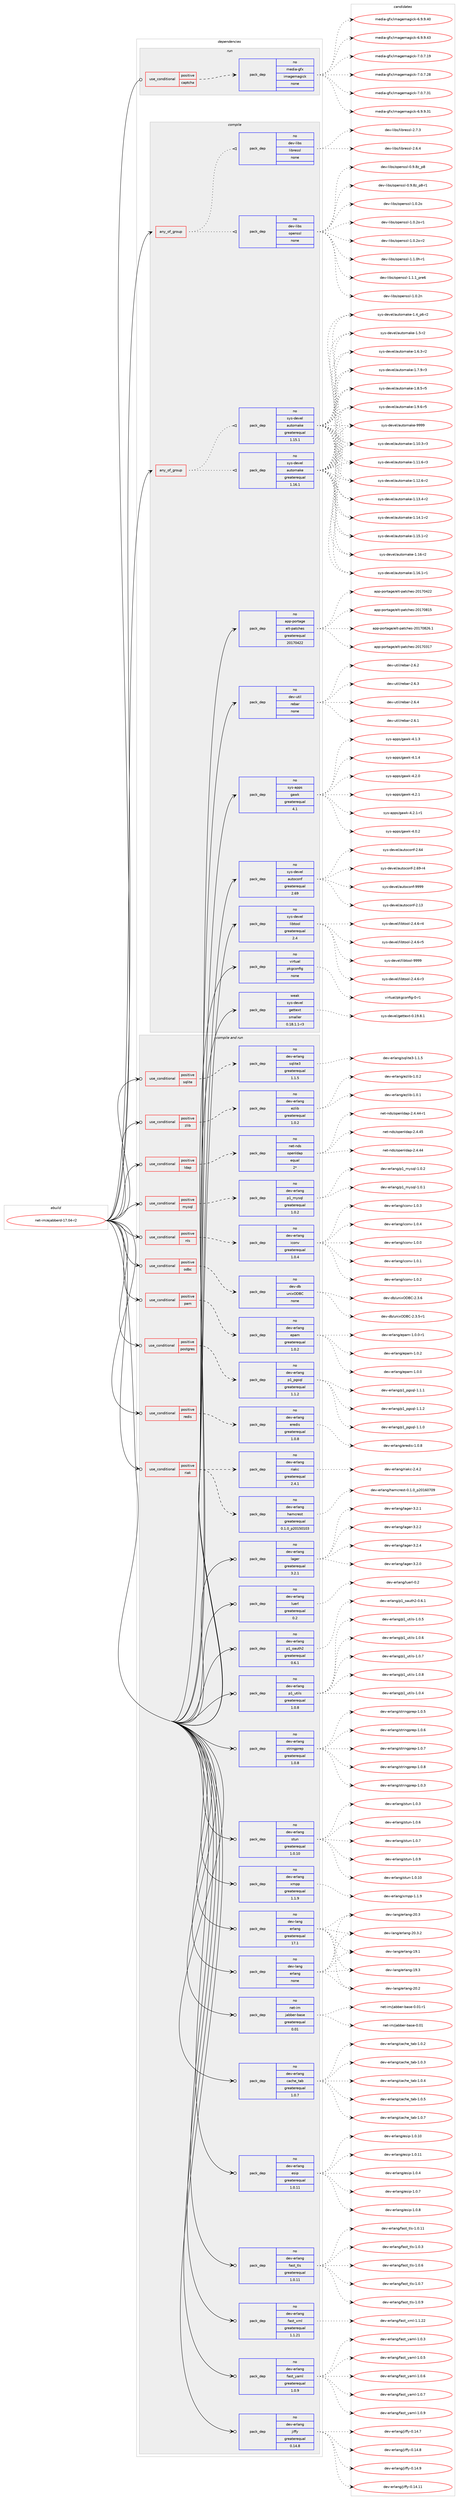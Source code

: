 digraph prolog {

# *************
# Graph options
# *************

newrank=true;
concentrate=true;
compound=true;
graph [rankdir=LR,fontname=Helvetica,fontsize=10,ranksep=1.5];#, ranksep=2.5, nodesep=0.2];
edge  [arrowhead=vee];
node  [fontname=Helvetica,fontsize=10];

# **********
# The ebuild
# **********

subgraph cluster_leftcol {
color=gray;
rank=same;
label=<<i>ebuild</i>>;
id [label="net-im/ejabberd-17.04-r2", color=red, width=4, href="../net-im/ejabberd-17.04-r2.svg"];
}

# ****************
# The dependencies
# ****************

subgraph cluster_midcol {
color=gray;
label=<<i>dependencies</i>>;
subgraph cluster_compile {
fillcolor="#eeeeee";
style=filled;
label=<<i>compile</i>>;
subgraph any6 {
dependency298 [label=<<TABLE BORDER="0" CELLBORDER="1" CELLSPACING="0" CELLPADDING="4"><TR><TD CELLPADDING="10">any_of_group</TD></TR></TABLE>>, shape=none, color=red];subgraph pack198 {
dependency299 [label=<<TABLE BORDER="0" CELLBORDER="1" CELLSPACING="0" CELLPADDING="4" WIDTH="220"><TR><TD ROWSPAN="6" CELLPADDING="30">pack_dep</TD></TR><TR><TD WIDTH="110">no</TD></TR><TR><TD>dev-libs</TD></TR><TR><TD>openssl</TD></TR><TR><TD>none</TD></TR><TR><TD></TD></TR></TABLE>>, shape=none, color=blue];
}
dependency298:e -> dependency299:w [weight=20,style="dotted",arrowhead="oinv"];
subgraph pack199 {
dependency300 [label=<<TABLE BORDER="0" CELLBORDER="1" CELLSPACING="0" CELLPADDING="4" WIDTH="220"><TR><TD ROWSPAN="6" CELLPADDING="30">pack_dep</TD></TR><TR><TD WIDTH="110">no</TD></TR><TR><TD>dev-libs</TD></TR><TR><TD>libressl</TD></TR><TR><TD>none</TD></TR><TR><TD></TD></TR></TABLE>>, shape=none, color=blue];
}
dependency298:e -> dependency300:w [weight=20,style="dotted",arrowhead="oinv"];
}
id:e -> dependency298:w [weight=20,style="solid",arrowhead="vee"];
subgraph any7 {
dependency301 [label=<<TABLE BORDER="0" CELLBORDER="1" CELLSPACING="0" CELLPADDING="4"><TR><TD CELLPADDING="10">any_of_group</TD></TR></TABLE>>, shape=none, color=red];subgraph pack200 {
dependency302 [label=<<TABLE BORDER="0" CELLBORDER="1" CELLSPACING="0" CELLPADDING="4" WIDTH="220"><TR><TD ROWSPAN="6" CELLPADDING="30">pack_dep</TD></TR><TR><TD WIDTH="110">no</TD></TR><TR><TD>sys-devel</TD></TR><TR><TD>automake</TD></TR><TR><TD>greaterequal</TD></TR><TR><TD>1.16.1</TD></TR></TABLE>>, shape=none, color=blue];
}
dependency301:e -> dependency302:w [weight=20,style="dotted",arrowhead="oinv"];
subgraph pack201 {
dependency303 [label=<<TABLE BORDER="0" CELLBORDER="1" CELLSPACING="0" CELLPADDING="4" WIDTH="220"><TR><TD ROWSPAN="6" CELLPADDING="30">pack_dep</TD></TR><TR><TD WIDTH="110">no</TD></TR><TR><TD>sys-devel</TD></TR><TR><TD>automake</TD></TR><TR><TD>greaterequal</TD></TR><TR><TD>1.15.1</TD></TR></TABLE>>, shape=none, color=blue];
}
dependency301:e -> dependency303:w [weight=20,style="dotted",arrowhead="oinv"];
}
id:e -> dependency301:w [weight=20,style="solid",arrowhead="vee"];
subgraph pack202 {
dependency304 [label=<<TABLE BORDER="0" CELLBORDER="1" CELLSPACING="0" CELLPADDING="4" WIDTH="220"><TR><TD ROWSPAN="6" CELLPADDING="30">pack_dep</TD></TR><TR><TD WIDTH="110">no</TD></TR><TR><TD>app-portage</TD></TR><TR><TD>elt-patches</TD></TR><TR><TD>greaterequal</TD></TR><TR><TD>20170422</TD></TR></TABLE>>, shape=none, color=blue];
}
id:e -> dependency304:w [weight=20,style="solid",arrowhead="vee"];
subgraph pack203 {
dependency305 [label=<<TABLE BORDER="0" CELLBORDER="1" CELLSPACING="0" CELLPADDING="4" WIDTH="220"><TR><TD ROWSPAN="6" CELLPADDING="30">pack_dep</TD></TR><TR><TD WIDTH="110">no</TD></TR><TR><TD>dev-util</TD></TR><TR><TD>rebar</TD></TR><TR><TD>none</TD></TR><TR><TD></TD></TR></TABLE>>, shape=none, color=blue];
}
id:e -> dependency305:w [weight=20,style="solid",arrowhead="vee"];
subgraph pack204 {
dependency306 [label=<<TABLE BORDER="0" CELLBORDER="1" CELLSPACING="0" CELLPADDING="4" WIDTH="220"><TR><TD ROWSPAN="6" CELLPADDING="30">pack_dep</TD></TR><TR><TD WIDTH="110">no</TD></TR><TR><TD>sys-apps</TD></TR><TR><TD>gawk</TD></TR><TR><TD>greaterequal</TD></TR><TR><TD>4.1</TD></TR></TABLE>>, shape=none, color=blue];
}
id:e -> dependency306:w [weight=20,style="solid",arrowhead="vee"];
subgraph pack205 {
dependency307 [label=<<TABLE BORDER="0" CELLBORDER="1" CELLSPACING="0" CELLPADDING="4" WIDTH="220"><TR><TD ROWSPAN="6" CELLPADDING="30">pack_dep</TD></TR><TR><TD WIDTH="110">no</TD></TR><TR><TD>sys-devel</TD></TR><TR><TD>autoconf</TD></TR><TR><TD>greaterequal</TD></TR><TR><TD>2.69</TD></TR></TABLE>>, shape=none, color=blue];
}
id:e -> dependency307:w [weight=20,style="solid",arrowhead="vee"];
subgraph pack206 {
dependency308 [label=<<TABLE BORDER="0" CELLBORDER="1" CELLSPACING="0" CELLPADDING="4" WIDTH="220"><TR><TD ROWSPAN="6" CELLPADDING="30">pack_dep</TD></TR><TR><TD WIDTH="110">no</TD></TR><TR><TD>sys-devel</TD></TR><TR><TD>libtool</TD></TR><TR><TD>greaterequal</TD></TR><TR><TD>2.4</TD></TR></TABLE>>, shape=none, color=blue];
}
id:e -> dependency308:w [weight=20,style="solid",arrowhead="vee"];
subgraph pack207 {
dependency309 [label=<<TABLE BORDER="0" CELLBORDER="1" CELLSPACING="0" CELLPADDING="4" WIDTH="220"><TR><TD ROWSPAN="6" CELLPADDING="30">pack_dep</TD></TR><TR><TD WIDTH="110">no</TD></TR><TR><TD>virtual</TD></TR><TR><TD>pkgconfig</TD></TR><TR><TD>none</TD></TR><TR><TD></TD></TR></TABLE>>, shape=none, color=blue];
}
id:e -> dependency309:w [weight=20,style="solid",arrowhead="vee"];
subgraph pack208 {
dependency310 [label=<<TABLE BORDER="0" CELLBORDER="1" CELLSPACING="0" CELLPADDING="4" WIDTH="220"><TR><TD ROWSPAN="6" CELLPADDING="30">pack_dep</TD></TR><TR><TD WIDTH="110">weak</TD></TR><TR><TD>sys-devel</TD></TR><TR><TD>gettext</TD></TR><TR><TD>smaller</TD></TR><TR><TD>0.18.1.1-r3</TD></TR></TABLE>>, shape=none, color=blue];
}
id:e -> dependency310:w [weight=20,style="solid",arrowhead="vee"];
}
subgraph cluster_compileandrun {
fillcolor="#eeeeee";
style=filled;
label=<<i>compile and run</i>>;
subgraph cond96 {
dependency311 [label=<<TABLE BORDER="0" CELLBORDER="1" CELLSPACING="0" CELLPADDING="4"><TR><TD ROWSPAN="3" CELLPADDING="10">use_conditional</TD></TR><TR><TD>positive</TD></TR><TR><TD>ldap</TD></TR></TABLE>>, shape=none, color=red];
subgraph pack209 {
dependency312 [label=<<TABLE BORDER="0" CELLBORDER="1" CELLSPACING="0" CELLPADDING="4" WIDTH="220"><TR><TD ROWSPAN="6" CELLPADDING="30">pack_dep</TD></TR><TR><TD WIDTH="110">no</TD></TR><TR><TD>net-nds</TD></TR><TR><TD>openldap</TD></TR><TR><TD>equal</TD></TR><TR><TD>2*</TD></TR></TABLE>>, shape=none, color=blue];
}
dependency311:e -> dependency312:w [weight=20,style="dashed",arrowhead="vee"];
}
id:e -> dependency311:w [weight=20,style="solid",arrowhead="odotvee"];
subgraph cond97 {
dependency313 [label=<<TABLE BORDER="0" CELLBORDER="1" CELLSPACING="0" CELLPADDING="4"><TR><TD ROWSPAN="3" CELLPADDING="10">use_conditional</TD></TR><TR><TD>positive</TD></TR><TR><TD>mysql</TD></TR></TABLE>>, shape=none, color=red];
subgraph pack210 {
dependency314 [label=<<TABLE BORDER="0" CELLBORDER="1" CELLSPACING="0" CELLPADDING="4" WIDTH="220"><TR><TD ROWSPAN="6" CELLPADDING="30">pack_dep</TD></TR><TR><TD WIDTH="110">no</TD></TR><TR><TD>dev-erlang</TD></TR><TR><TD>p1_mysql</TD></TR><TR><TD>greaterequal</TD></TR><TR><TD>1.0.2</TD></TR></TABLE>>, shape=none, color=blue];
}
dependency313:e -> dependency314:w [weight=20,style="dashed",arrowhead="vee"];
}
id:e -> dependency313:w [weight=20,style="solid",arrowhead="odotvee"];
subgraph cond98 {
dependency315 [label=<<TABLE BORDER="0" CELLBORDER="1" CELLSPACING="0" CELLPADDING="4"><TR><TD ROWSPAN="3" CELLPADDING="10">use_conditional</TD></TR><TR><TD>positive</TD></TR><TR><TD>nls</TD></TR></TABLE>>, shape=none, color=red];
subgraph pack211 {
dependency316 [label=<<TABLE BORDER="0" CELLBORDER="1" CELLSPACING="0" CELLPADDING="4" WIDTH="220"><TR><TD ROWSPAN="6" CELLPADDING="30">pack_dep</TD></TR><TR><TD WIDTH="110">no</TD></TR><TR><TD>dev-erlang</TD></TR><TR><TD>iconv</TD></TR><TR><TD>greaterequal</TD></TR><TR><TD>1.0.4</TD></TR></TABLE>>, shape=none, color=blue];
}
dependency315:e -> dependency316:w [weight=20,style="dashed",arrowhead="vee"];
}
id:e -> dependency315:w [weight=20,style="solid",arrowhead="odotvee"];
subgraph cond99 {
dependency317 [label=<<TABLE BORDER="0" CELLBORDER="1" CELLSPACING="0" CELLPADDING="4"><TR><TD ROWSPAN="3" CELLPADDING="10">use_conditional</TD></TR><TR><TD>positive</TD></TR><TR><TD>odbc</TD></TR></TABLE>>, shape=none, color=red];
subgraph pack212 {
dependency318 [label=<<TABLE BORDER="0" CELLBORDER="1" CELLSPACING="0" CELLPADDING="4" WIDTH="220"><TR><TD ROWSPAN="6" CELLPADDING="30">pack_dep</TD></TR><TR><TD WIDTH="110">no</TD></TR><TR><TD>dev-db</TD></TR><TR><TD>unixODBC</TD></TR><TR><TD>none</TD></TR><TR><TD></TD></TR></TABLE>>, shape=none, color=blue];
}
dependency317:e -> dependency318:w [weight=20,style="dashed",arrowhead="vee"];
}
id:e -> dependency317:w [weight=20,style="solid",arrowhead="odotvee"];
subgraph cond100 {
dependency319 [label=<<TABLE BORDER="0" CELLBORDER="1" CELLSPACING="0" CELLPADDING="4"><TR><TD ROWSPAN="3" CELLPADDING="10">use_conditional</TD></TR><TR><TD>positive</TD></TR><TR><TD>pam</TD></TR></TABLE>>, shape=none, color=red];
subgraph pack213 {
dependency320 [label=<<TABLE BORDER="0" CELLBORDER="1" CELLSPACING="0" CELLPADDING="4" WIDTH="220"><TR><TD ROWSPAN="6" CELLPADDING="30">pack_dep</TD></TR><TR><TD WIDTH="110">no</TD></TR><TR><TD>dev-erlang</TD></TR><TR><TD>epam</TD></TR><TR><TD>greaterequal</TD></TR><TR><TD>1.0.2</TD></TR></TABLE>>, shape=none, color=blue];
}
dependency319:e -> dependency320:w [weight=20,style="dashed",arrowhead="vee"];
}
id:e -> dependency319:w [weight=20,style="solid",arrowhead="odotvee"];
subgraph cond101 {
dependency321 [label=<<TABLE BORDER="0" CELLBORDER="1" CELLSPACING="0" CELLPADDING="4"><TR><TD ROWSPAN="3" CELLPADDING="10">use_conditional</TD></TR><TR><TD>positive</TD></TR><TR><TD>postgres</TD></TR></TABLE>>, shape=none, color=red];
subgraph pack214 {
dependency322 [label=<<TABLE BORDER="0" CELLBORDER="1" CELLSPACING="0" CELLPADDING="4" WIDTH="220"><TR><TD ROWSPAN="6" CELLPADDING="30">pack_dep</TD></TR><TR><TD WIDTH="110">no</TD></TR><TR><TD>dev-erlang</TD></TR><TR><TD>p1_pgsql</TD></TR><TR><TD>greaterequal</TD></TR><TR><TD>1.1.2</TD></TR></TABLE>>, shape=none, color=blue];
}
dependency321:e -> dependency322:w [weight=20,style="dashed",arrowhead="vee"];
}
id:e -> dependency321:w [weight=20,style="solid",arrowhead="odotvee"];
subgraph cond102 {
dependency323 [label=<<TABLE BORDER="0" CELLBORDER="1" CELLSPACING="0" CELLPADDING="4"><TR><TD ROWSPAN="3" CELLPADDING="10">use_conditional</TD></TR><TR><TD>positive</TD></TR><TR><TD>redis</TD></TR></TABLE>>, shape=none, color=red];
subgraph pack215 {
dependency324 [label=<<TABLE BORDER="0" CELLBORDER="1" CELLSPACING="0" CELLPADDING="4" WIDTH="220"><TR><TD ROWSPAN="6" CELLPADDING="30">pack_dep</TD></TR><TR><TD WIDTH="110">no</TD></TR><TR><TD>dev-erlang</TD></TR><TR><TD>eredis</TD></TR><TR><TD>greaterequal</TD></TR><TR><TD>1.0.8</TD></TR></TABLE>>, shape=none, color=blue];
}
dependency323:e -> dependency324:w [weight=20,style="dashed",arrowhead="vee"];
}
id:e -> dependency323:w [weight=20,style="solid",arrowhead="odotvee"];
subgraph cond103 {
dependency325 [label=<<TABLE BORDER="0" CELLBORDER="1" CELLSPACING="0" CELLPADDING="4"><TR><TD ROWSPAN="3" CELLPADDING="10">use_conditional</TD></TR><TR><TD>positive</TD></TR><TR><TD>riak</TD></TR></TABLE>>, shape=none, color=red];
subgraph pack216 {
dependency326 [label=<<TABLE BORDER="0" CELLBORDER="1" CELLSPACING="0" CELLPADDING="4" WIDTH="220"><TR><TD ROWSPAN="6" CELLPADDING="30">pack_dep</TD></TR><TR><TD WIDTH="110">no</TD></TR><TR><TD>dev-erlang</TD></TR><TR><TD>hamcrest</TD></TR><TR><TD>greaterequal</TD></TR><TR><TD>0.1.0_p20150103</TD></TR></TABLE>>, shape=none, color=blue];
}
dependency325:e -> dependency326:w [weight=20,style="dashed",arrowhead="vee"];
subgraph pack217 {
dependency327 [label=<<TABLE BORDER="0" CELLBORDER="1" CELLSPACING="0" CELLPADDING="4" WIDTH="220"><TR><TD ROWSPAN="6" CELLPADDING="30">pack_dep</TD></TR><TR><TD WIDTH="110">no</TD></TR><TR><TD>dev-erlang</TD></TR><TR><TD>riakc</TD></TR><TR><TD>greaterequal</TD></TR><TR><TD>2.4.1</TD></TR></TABLE>>, shape=none, color=blue];
}
dependency325:e -> dependency327:w [weight=20,style="dashed",arrowhead="vee"];
}
id:e -> dependency325:w [weight=20,style="solid",arrowhead="odotvee"];
subgraph cond104 {
dependency328 [label=<<TABLE BORDER="0" CELLBORDER="1" CELLSPACING="0" CELLPADDING="4"><TR><TD ROWSPAN="3" CELLPADDING="10">use_conditional</TD></TR><TR><TD>positive</TD></TR><TR><TD>sqlite</TD></TR></TABLE>>, shape=none, color=red];
subgraph pack218 {
dependency329 [label=<<TABLE BORDER="0" CELLBORDER="1" CELLSPACING="0" CELLPADDING="4" WIDTH="220"><TR><TD ROWSPAN="6" CELLPADDING="30">pack_dep</TD></TR><TR><TD WIDTH="110">no</TD></TR><TR><TD>dev-erlang</TD></TR><TR><TD>sqlite3</TD></TR><TR><TD>greaterequal</TD></TR><TR><TD>1.1.5</TD></TR></TABLE>>, shape=none, color=blue];
}
dependency328:e -> dependency329:w [weight=20,style="dashed",arrowhead="vee"];
}
id:e -> dependency328:w [weight=20,style="solid",arrowhead="odotvee"];
subgraph cond105 {
dependency330 [label=<<TABLE BORDER="0" CELLBORDER="1" CELLSPACING="0" CELLPADDING="4"><TR><TD ROWSPAN="3" CELLPADDING="10">use_conditional</TD></TR><TR><TD>positive</TD></TR><TR><TD>zlib</TD></TR></TABLE>>, shape=none, color=red];
subgraph pack219 {
dependency331 [label=<<TABLE BORDER="0" CELLBORDER="1" CELLSPACING="0" CELLPADDING="4" WIDTH="220"><TR><TD ROWSPAN="6" CELLPADDING="30">pack_dep</TD></TR><TR><TD WIDTH="110">no</TD></TR><TR><TD>dev-erlang</TD></TR><TR><TD>ezlib</TD></TR><TR><TD>greaterequal</TD></TR><TR><TD>1.0.2</TD></TR></TABLE>>, shape=none, color=blue];
}
dependency330:e -> dependency331:w [weight=20,style="dashed",arrowhead="vee"];
}
id:e -> dependency330:w [weight=20,style="solid",arrowhead="odotvee"];
subgraph pack220 {
dependency332 [label=<<TABLE BORDER="0" CELLBORDER="1" CELLSPACING="0" CELLPADDING="4" WIDTH="220"><TR><TD ROWSPAN="6" CELLPADDING="30">pack_dep</TD></TR><TR><TD WIDTH="110">no</TD></TR><TR><TD>dev-erlang</TD></TR><TR><TD>cache_tab</TD></TR><TR><TD>greaterequal</TD></TR><TR><TD>1.0.7</TD></TR></TABLE>>, shape=none, color=blue];
}
id:e -> dependency332:w [weight=20,style="solid",arrowhead="odotvee"];
subgraph pack221 {
dependency333 [label=<<TABLE BORDER="0" CELLBORDER="1" CELLSPACING="0" CELLPADDING="4" WIDTH="220"><TR><TD ROWSPAN="6" CELLPADDING="30">pack_dep</TD></TR><TR><TD WIDTH="110">no</TD></TR><TR><TD>dev-erlang</TD></TR><TR><TD>esip</TD></TR><TR><TD>greaterequal</TD></TR><TR><TD>1.0.11</TD></TR></TABLE>>, shape=none, color=blue];
}
id:e -> dependency333:w [weight=20,style="solid",arrowhead="odotvee"];
subgraph pack222 {
dependency334 [label=<<TABLE BORDER="0" CELLBORDER="1" CELLSPACING="0" CELLPADDING="4" WIDTH="220"><TR><TD ROWSPAN="6" CELLPADDING="30">pack_dep</TD></TR><TR><TD WIDTH="110">no</TD></TR><TR><TD>dev-erlang</TD></TR><TR><TD>fast_tls</TD></TR><TR><TD>greaterequal</TD></TR><TR><TD>1.0.11</TD></TR></TABLE>>, shape=none, color=blue];
}
id:e -> dependency334:w [weight=20,style="solid",arrowhead="odotvee"];
subgraph pack223 {
dependency335 [label=<<TABLE BORDER="0" CELLBORDER="1" CELLSPACING="0" CELLPADDING="4" WIDTH="220"><TR><TD ROWSPAN="6" CELLPADDING="30">pack_dep</TD></TR><TR><TD WIDTH="110">no</TD></TR><TR><TD>dev-erlang</TD></TR><TR><TD>fast_xml</TD></TR><TR><TD>greaterequal</TD></TR><TR><TD>1.1.21</TD></TR></TABLE>>, shape=none, color=blue];
}
id:e -> dependency335:w [weight=20,style="solid",arrowhead="odotvee"];
subgraph pack224 {
dependency336 [label=<<TABLE BORDER="0" CELLBORDER="1" CELLSPACING="0" CELLPADDING="4" WIDTH="220"><TR><TD ROWSPAN="6" CELLPADDING="30">pack_dep</TD></TR><TR><TD WIDTH="110">no</TD></TR><TR><TD>dev-erlang</TD></TR><TR><TD>fast_yaml</TD></TR><TR><TD>greaterequal</TD></TR><TR><TD>1.0.9</TD></TR></TABLE>>, shape=none, color=blue];
}
id:e -> dependency336:w [weight=20,style="solid",arrowhead="odotvee"];
subgraph pack225 {
dependency337 [label=<<TABLE BORDER="0" CELLBORDER="1" CELLSPACING="0" CELLPADDING="4" WIDTH="220"><TR><TD ROWSPAN="6" CELLPADDING="30">pack_dep</TD></TR><TR><TD WIDTH="110">no</TD></TR><TR><TD>dev-erlang</TD></TR><TR><TD>jiffy</TD></TR><TR><TD>greaterequal</TD></TR><TR><TD>0.14.8</TD></TR></TABLE>>, shape=none, color=blue];
}
id:e -> dependency337:w [weight=20,style="solid",arrowhead="odotvee"];
subgraph pack226 {
dependency338 [label=<<TABLE BORDER="0" CELLBORDER="1" CELLSPACING="0" CELLPADDING="4" WIDTH="220"><TR><TD ROWSPAN="6" CELLPADDING="30">pack_dep</TD></TR><TR><TD WIDTH="110">no</TD></TR><TR><TD>dev-erlang</TD></TR><TR><TD>lager</TD></TR><TR><TD>greaterequal</TD></TR><TR><TD>3.2.1</TD></TR></TABLE>>, shape=none, color=blue];
}
id:e -> dependency338:w [weight=20,style="solid",arrowhead="odotvee"];
subgraph pack227 {
dependency339 [label=<<TABLE BORDER="0" CELLBORDER="1" CELLSPACING="0" CELLPADDING="4" WIDTH="220"><TR><TD ROWSPAN="6" CELLPADDING="30">pack_dep</TD></TR><TR><TD WIDTH="110">no</TD></TR><TR><TD>dev-erlang</TD></TR><TR><TD>luerl</TD></TR><TR><TD>greaterequal</TD></TR><TR><TD>0.2</TD></TR></TABLE>>, shape=none, color=blue];
}
id:e -> dependency339:w [weight=20,style="solid",arrowhead="odotvee"];
subgraph pack228 {
dependency340 [label=<<TABLE BORDER="0" CELLBORDER="1" CELLSPACING="0" CELLPADDING="4" WIDTH="220"><TR><TD ROWSPAN="6" CELLPADDING="30">pack_dep</TD></TR><TR><TD WIDTH="110">no</TD></TR><TR><TD>dev-erlang</TD></TR><TR><TD>p1_oauth2</TD></TR><TR><TD>greaterequal</TD></TR><TR><TD>0.6.1</TD></TR></TABLE>>, shape=none, color=blue];
}
id:e -> dependency340:w [weight=20,style="solid",arrowhead="odotvee"];
subgraph pack229 {
dependency341 [label=<<TABLE BORDER="0" CELLBORDER="1" CELLSPACING="0" CELLPADDING="4" WIDTH="220"><TR><TD ROWSPAN="6" CELLPADDING="30">pack_dep</TD></TR><TR><TD WIDTH="110">no</TD></TR><TR><TD>dev-erlang</TD></TR><TR><TD>p1_utils</TD></TR><TR><TD>greaterequal</TD></TR><TR><TD>1.0.8</TD></TR></TABLE>>, shape=none, color=blue];
}
id:e -> dependency341:w [weight=20,style="solid",arrowhead="odotvee"];
subgraph pack230 {
dependency342 [label=<<TABLE BORDER="0" CELLBORDER="1" CELLSPACING="0" CELLPADDING="4" WIDTH="220"><TR><TD ROWSPAN="6" CELLPADDING="30">pack_dep</TD></TR><TR><TD WIDTH="110">no</TD></TR><TR><TD>dev-erlang</TD></TR><TR><TD>stringprep</TD></TR><TR><TD>greaterequal</TD></TR><TR><TD>1.0.8</TD></TR></TABLE>>, shape=none, color=blue];
}
id:e -> dependency342:w [weight=20,style="solid",arrowhead="odotvee"];
subgraph pack231 {
dependency343 [label=<<TABLE BORDER="0" CELLBORDER="1" CELLSPACING="0" CELLPADDING="4" WIDTH="220"><TR><TD ROWSPAN="6" CELLPADDING="30">pack_dep</TD></TR><TR><TD WIDTH="110">no</TD></TR><TR><TD>dev-erlang</TD></TR><TR><TD>stun</TD></TR><TR><TD>greaterequal</TD></TR><TR><TD>1.0.10</TD></TR></TABLE>>, shape=none, color=blue];
}
id:e -> dependency343:w [weight=20,style="solid",arrowhead="odotvee"];
subgraph pack232 {
dependency344 [label=<<TABLE BORDER="0" CELLBORDER="1" CELLSPACING="0" CELLPADDING="4" WIDTH="220"><TR><TD ROWSPAN="6" CELLPADDING="30">pack_dep</TD></TR><TR><TD WIDTH="110">no</TD></TR><TR><TD>dev-erlang</TD></TR><TR><TD>xmpp</TD></TR><TR><TD>greaterequal</TD></TR><TR><TD>1.1.9</TD></TR></TABLE>>, shape=none, color=blue];
}
id:e -> dependency344:w [weight=20,style="solid",arrowhead="odotvee"];
subgraph pack233 {
dependency345 [label=<<TABLE BORDER="0" CELLBORDER="1" CELLSPACING="0" CELLPADDING="4" WIDTH="220"><TR><TD ROWSPAN="6" CELLPADDING="30">pack_dep</TD></TR><TR><TD WIDTH="110">no</TD></TR><TR><TD>dev-lang</TD></TR><TR><TD>erlang</TD></TR><TR><TD>greaterequal</TD></TR><TR><TD>17.1</TD></TR></TABLE>>, shape=none, color=blue];
}
id:e -> dependency345:w [weight=20,style="solid",arrowhead="odotvee"];
subgraph pack234 {
dependency346 [label=<<TABLE BORDER="0" CELLBORDER="1" CELLSPACING="0" CELLPADDING="4" WIDTH="220"><TR><TD ROWSPAN="6" CELLPADDING="30">pack_dep</TD></TR><TR><TD WIDTH="110">no</TD></TR><TR><TD>dev-lang</TD></TR><TR><TD>erlang</TD></TR><TR><TD>none</TD></TR><TR><TD></TD></TR></TABLE>>, shape=none, color=blue];
}
id:e -> dependency346:w [weight=20,style="solid",arrowhead="odotvee"];
subgraph pack235 {
dependency347 [label=<<TABLE BORDER="0" CELLBORDER="1" CELLSPACING="0" CELLPADDING="4" WIDTH="220"><TR><TD ROWSPAN="6" CELLPADDING="30">pack_dep</TD></TR><TR><TD WIDTH="110">no</TD></TR><TR><TD>net-im</TD></TR><TR><TD>jabber-base</TD></TR><TR><TD>greaterequal</TD></TR><TR><TD>0.01</TD></TR></TABLE>>, shape=none, color=blue];
}
id:e -> dependency347:w [weight=20,style="solid",arrowhead="odotvee"];
}
subgraph cluster_run {
fillcolor="#eeeeee";
style=filled;
label=<<i>run</i>>;
subgraph cond106 {
dependency348 [label=<<TABLE BORDER="0" CELLBORDER="1" CELLSPACING="0" CELLPADDING="4"><TR><TD ROWSPAN="3" CELLPADDING="10">use_conditional</TD></TR><TR><TD>positive</TD></TR><TR><TD>captcha</TD></TR></TABLE>>, shape=none, color=red];
subgraph pack236 {
dependency349 [label=<<TABLE BORDER="0" CELLBORDER="1" CELLSPACING="0" CELLPADDING="4" WIDTH="220"><TR><TD ROWSPAN="6" CELLPADDING="30">pack_dep</TD></TR><TR><TD WIDTH="110">no</TD></TR><TR><TD>media-gfx</TD></TR><TR><TD>imagemagick</TD></TR><TR><TD>none</TD></TR><TR><TD></TD></TR></TABLE>>, shape=none, color=blue];
}
dependency348:e -> dependency349:w [weight=20,style="dashed",arrowhead="vee"];
}
id:e -> dependency348:w [weight=20,style="solid",arrowhead="odot"];
}
}

# **************
# The candidates
# **************

subgraph cluster_choices {
rank=same;
color=gray;
label=<<i>candidates</i>>;

subgraph choice198 {
color=black;
nodesep=1;
choice100101118451081059811547111112101110115115108454946484650110 [label="dev-libs/openssl-1.0.2n", color=red, width=4,href="../dev-libs/openssl-1.0.2n.svg"];
choice1001011184510810598115471111121011101151151084548465746561229511256 [label="dev-libs/openssl-0.9.8z_p8", color=red, width=4,href="../dev-libs/openssl-0.9.8z_p8.svg"];
choice10010111845108105981154711111210111011511510845484657465612295112564511449 [label="dev-libs/openssl-0.9.8z_p8-r1", color=red, width=4,href="../dev-libs/openssl-0.9.8z_p8-r1.svg"];
choice100101118451081059811547111112101110115115108454946484650111 [label="dev-libs/openssl-1.0.2o", color=red, width=4,href="../dev-libs/openssl-1.0.2o.svg"];
choice1001011184510810598115471111121011101151151084549464846501114511449 [label="dev-libs/openssl-1.0.2o-r1", color=red, width=4,href="../dev-libs/openssl-1.0.2o-r1.svg"];
choice1001011184510810598115471111121011101151151084549464846501114511450 [label="dev-libs/openssl-1.0.2o-r2", color=red, width=4,href="../dev-libs/openssl-1.0.2o-r2.svg"];
choice1001011184510810598115471111121011101151151084549464946481044511449 [label="dev-libs/openssl-1.1.0h-r1", color=red, width=4,href="../dev-libs/openssl-1.1.0h-r1.svg"];
choice1001011184510810598115471111121011101151151084549464946499511211410154 [label="dev-libs/openssl-1.1.1_pre6", color=red, width=4,href="../dev-libs/openssl-1.1.1_pre6.svg"];
dependency299:e -> choice100101118451081059811547111112101110115115108454946484650110:w [style=dotted,weight="100"];
dependency299:e -> choice1001011184510810598115471111121011101151151084548465746561229511256:w [style=dotted,weight="100"];
dependency299:e -> choice10010111845108105981154711111210111011511510845484657465612295112564511449:w [style=dotted,weight="100"];
dependency299:e -> choice100101118451081059811547111112101110115115108454946484650111:w [style=dotted,weight="100"];
dependency299:e -> choice1001011184510810598115471111121011101151151084549464846501114511449:w [style=dotted,weight="100"];
dependency299:e -> choice1001011184510810598115471111121011101151151084549464846501114511450:w [style=dotted,weight="100"];
dependency299:e -> choice1001011184510810598115471111121011101151151084549464946481044511449:w [style=dotted,weight="100"];
dependency299:e -> choice1001011184510810598115471111121011101151151084549464946499511211410154:w [style=dotted,weight="100"];
}
subgraph choice199 {
color=black;
nodesep=1;
choice10010111845108105981154710810598114101115115108455046544652 [label="dev-libs/libressl-2.6.4", color=red, width=4,href="../dev-libs/libressl-2.6.4.svg"];
choice10010111845108105981154710810598114101115115108455046554651 [label="dev-libs/libressl-2.7.3", color=red, width=4,href="../dev-libs/libressl-2.7.3.svg"];
dependency300:e -> choice10010111845108105981154710810598114101115115108455046544652:w [style=dotted,weight="100"];
dependency300:e -> choice10010111845108105981154710810598114101115115108455046554651:w [style=dotted,weight="100"];
}
subgraph choice200 {
color=black;
nodesep=1;
choice11512111545100101118101108479711711611110997107101454946494846514511451 [label="sys-devel/automake-1.10.3-r3", color=red, width=4,href="../sys-devel/automake-1.10.3-r3.svg"];
choice11512111545100101118101108479711711611110997107101454946494946544511451 [label="sys-devel/automake-1.11.6-r3", color=red, width=4,href="../sys-devel/automake-1.11.6-r3.svg"];
choice11512111545100101118101108479711711611110997107101454946495046544511450 [label="sys-devel/automake-1.12.6-r2", color=red, width=4,href="../sys-devel/automake-1.12.6-r2.svg"];
choice11512111545100101118101108479711711611110997107101454946495146524511450 [label="sys-devel/automake-1.13.4-r2", color=red, width=4,href="../sys-devel/automake-1.13.4-r2.svg"];
choice11512111545100101118101108479711711611110997107101454946495246494511450 [label="sys-devel/automake-1.14.1-r2", color=red, width=4,href="../sys-devel/automake-1.14.1-r2.svg"];
choice11512111545100101118101108479711711611110997107101454946495346494511450 [label="sys-devel/automake-1.15.1-r2", color=red, width=4,href="../sys-devel/automake-1.15.1-r2.svg"];
choice1151211154510010111810110847971171161111099710710145494649544511450 [label="sys-devel/automake-1.16-r2", color=red, width=4,href="../sys-devel/automake-1.16-r2.svg"];
choice11512111545100101118101108479711711611110997107101454946495446494511449 [label="sys-devel/automake-1.16.1-r1", color=red, width=4,href="../sys-devel/automake-1.16.1-r1.svg"];
choice115121115451001011181011084797117116111109971071014549465295112544511450 [label="sys-devel/automake-1.4_p6-r2", color=red, width=4,href="../sys-devel/automake-1.4_p6-r2.svg"];
choice11512111545100101118101108479711711611110997107101454946534511450 [label="sys-devel/automake-1.5-r2", color=red, width=4,href="../sys-devel/automake-1.5-r2.svg"];
choice115121115451001011181011084797117116111109971071014549465446514511450 [label="sys-devel/automake-1.6.3-r2", color=red, width=4,href="../sys-devel/automake-1.6.3-r2.svg"];
choice115121115451001011181011084797117116111109971071014549465546574511451 [label="sys-devel/automake-1.7.9-r3", color=red, width=4,href="../sys-devel/automake-1.7.9-r3.svg"];
choice115121115451001011181011084797117116111109971071014549465646534511453 [label="sys-devel/automake-1.8.5-r5", color=red, width=4,href="../sys-devel/automake-1.8.5-r5.svg"];
choice115121115451001011181011084797117116111109971071014549465746544511453 [label="sys-devel/automake-1.9.6-r5", color=red, width=4,href="../sys-devel/automake-1.9.6-r5.svg"];
choice115121115451001011181011084797117116111109971071014557575757 [label="sys-devel/automake-9999", color=red, width=4,href="../sys-devel/automake-9999.svg"];
dependency302:e -> choice11512111545100101118101108479711711611110997107101454946494846514511451:w [style=dotted,weight="100"];
dependency302:e -> choice11512111545100101118101108479711711611110997107101454946494946544511451:w [style=dotted,weight="100"];
dependency302:e -> choice11512111545100101118101108479711711611110997107101454946495046544511450:w [style=dotted,weight="100"];
dependency302:e -> choice11512111545100101118101108479711711611110997107101454946495146524511450:w [style=dotted,weight="100"];
dependency302:e -> choice11512111545100101118101108479711711611110997107101454946495246494511450:w [style=dotted,weight="100"];
dependency302:e -> choice11512111545100101118101108479711711611110997107101454946495346494511450:w [style=dotted,weight="100"];
dependency302:e -> choice1151211154510010111810110847971171161111099710710145494649544511450:w [style=dotted,weight="100"];
dependency302:e -> choice11512111545100101118101108479711711611110997107101454946495446494511449:w [style=dotted,weight="100"];
dependency302:e -> choice115121115451001011181011084797117116111109971071014549465295112544511450:w [style=dotted,weight="100"];
dependency302:e -> choice11512111545100101118101108479711711611110997107101454946534511450:w [style=dotted,weight="100"];
dependency302:e -> choice115121115451001011181011084797117116111109971071014549465446514511450:w [style=dotted,weight="100"];
dependency302:e -> choice115121115451001011181011084797117116111109971071014549465546574511451:w [style=dotted,weight="100"];
dependency302:e -> choice115121115451001011181011084797117116111109971071014549465646534511453:w [style=dotted,weight="100"];
dependency302:e -> choice115121115451001011181011084797117116111109971071014549465746544511453:w [style=dotted,weight="100"];
dependency302:e -> choice115121115451001011181011084797117116111109971071014557575757:w [style=dotted,weight="100"];
}
subgraph choice201 {
color=black;
nodesep=1;
choice11512111545100101118101108479711711611110997107101454946494846514511451 [label="sys-devel/automake-1.10.3-r3", color=red, width=4,href="../sys-devel/automake-1.10.3-r3.svg"];
choice11512111545100101118101108479711711611110997107101454946494946544511451 [label="sys-devel/automake-1.11.6-r3", color=red, width=4,href="../sys-devel/automake-1.11.6-r3.svg"];
choice11512111545100101118101108479711711611110997107101454946495046544511450 [label="sys-devel/automake-1.12.6-r2", color=red, width=4,href="../sys-devel/automake-1.12.6-r2.svg"];
choice11512111545100101118101108479711711611110997107101454946495146524511450 [label="sys-devel/automake-1.13.4-r2", color=red, width=4,href="../sys-devel/automake-1.13.4-r2.svg"];
choice11512111545100101118101108479711711611110997107101454946495246494511450 [label="sys-devel/automake-1.14.1-r2", color=red, width=4,href="../sys-devel/automake-1.14.1-r2.svg"];
choice11512111545100101118101108479711711611110997107101454946495346494511450 [label="sys-devel/automake-1.15.1-r2", color=red, width=4,href="../sys-devel/automake-1.15.1-r2.svg"];
choice1151211154510010111810110847971171161111099710710145494649544511450 [label="sys-devel/automake-1.16-r2", color=red, width=4,href="../sys-devel/automake-1.16-r2.svg"];
choice11512111545100101118101108479711711611110997107101454946495446494511449 [label="sys-devel/automake-1.16.1-r1", color=red, width=4,href="../sys-devel/automake-1.16.1-r1.svg"];
choice115121115451001011181011084797117116111109971071014549465295112544511450 [label="sys-devel/automake-1.4_p6-r2", color=red, width=4,href="../sys-devel/automake-1.4_p6-r2.svg"];
choice11512111545100101118101108479711711611110997107101454946534511450 [label="sys-devel/automake-1.5-r2", color=red, width=4,href="../sys-devel/automake-1.5-r2.svg"];
choice115121115451001011181011084797117116111109971071014549465446514511450 [label="sys-devel/automake-1.6.3-r2", color=red, width=4,href="../sys-devel/automake-1.6.3-r2.svg"];
choice115121115451001011181011084797117116111109971071014549465546574511451 [label="sys-devel/automake-1.7.9-r3", color=red, width=4,href="../sys-devel/automake-1.7.9-r3.svg"];
choice115121115451001011181011084797117116111109971071014549465646534511453 [label="sys-devel/automake-1.8.5-r5", color=red, width=4,href="../sys-devel/automake-1.8.5-r5.svg"];
choice115121115451001011181011084797117116111109971071014549465746544511453 [label="sys-devel/automake-1.9.6-r5", color=red, width=4,href="../sys-devel/automake-1.9.6-r5.svg"];
choice115121115451001011181011084797117116111109971071014557575757 [label="sys-devel/automake-9999", color=red, width=4,href="../sys-devel/automake-9999.svg"];
dependency303:e -> choice11512111545100101118101108479711711611110997107101454946494846514511451:w [style=dotted,weight="100"];
dependency303:e -> choice11512111545100101118101108479711711611110997107101454946494946544511451:w [style=dotted,weight="100"];
dependency303:e -> choice11512111545100101118101108479711711611110997107101454946495046544511450:w [style=dotted,weight="100"];
dependency303:e -> choice11512111545100101118101108479711711611110997107101454946495146524511450:w [style=dotted,weight="100"];
dependency303:e -> choice11512111545100101118101108479711711611110997107101454946495246494511450:w [style=dotted,weight="100"];
dependency303:e -> choice11512111545100101118101108479711711611110997107101454946495346494511450:w [style=dotted,weight="100"];
dependency303:e -> choice1151211154510010111810110847971171161111099710710145494649544511450:w [style=dotted,weight="100"];
dependency303:e -> choice11512111545100101118101108479711711611110997107101454946495446494511449:w [style=dotted,weight="100"];
dependency303:e -> choice115121115451001011181011084797117116111109971071014549465295112544511450:w [style=dotted,weight="100"];
dependency303:e -> choice11512111545100101118101108479711711611110997107101454946534511450:w [style=dotted,weight="100"];
dependency303:e -> choice115121115451001011181011084797117116111109971071014549465446514511450:w [style=dotted,weight="100"];
dependency303:e -> choice115121115451001011181011084797117116111109971071014549465546574511451:w [style=dotted,weight="100"];
dependency303:e -> choice115121115451001011181011084797117116111109971071014549465646534511453:w [style=dotted,weight="100"];
dependency303:e -> choice115121115451001011181011084797117116111109971071014549465746544511453:w [style=dotted,weight="100"];
dependency303:e -> choice115121115451001011181011084797117116111109971071014557575757:w [style=dotted,weight="100"];
}
subgraph choice202 {
color=black;
nodesep=1;
choice97112112451121111141169710310147101108116451129711699104101115455048495548514955 [label="app-portage/elt-patches-20170317", color=red, width=4,href="../app-portage/elt-patches-20170317.svg"];
choice97112112451121111141169710310147101108116451129711699104101115455048495548525050 [label="app-portage/elt-patches-20170422", color=red, width=4,href="../app-portage/elt-patches-20170422.svg"];
choice97112112451121111141169710310147101108116451129711699104101115455048495548564953 [label="app-portage/elt-patches-20170815", color=red, width=4,href="../app-portage/elt-patches-20170815.svg"];
choice971121124511211111411697103101471011081164511297116991041011154550484955485650544649 [label="app-portage/elt-patches-20170826.1", color=red, width=4,href="../app-portage/elt-patches-20170826.1.svg"];
dependency304:e -> choice97112112451121111141169710310147101108116451129711699104101115455048495548514955:w [style=dotted,weight="100"];
dependency304:e -> choice97112112451121111141169710310147101108116451129711699104101115455048495548525050:w [style=dotted,weight="100"];
dependency304:e -> choice97112112451121111141169710310147101108116451129711699104101115455048495548564953:w [style=dotted,weight="100"];
dependency304:e -> choice971121124511211111411697103101471011081164511297116991041011154550484955485650544649:w [style=dotted,weight="100"];
}
subgraph choice203 {
color=black;
nodesep=1;
choice10010111845117116105108471141019897114455046544649 [label="dev-util/rebar-2.6.1", color=red, width=4,href="../dev-util/rebar-2.6.1.svg"];
choice10010111845117116105108471141019897114455046544650 [label="dev-util/rebar-2.6.2", color=red, width=4,href="../dev-util/rebar-2.6.2.svg"];
choice10010111845117116105108471141019897114455046544651 [label="dev-util/rebar-2.6.3", color=red, width=4,href="../dev-util/rebar-2.6.3.svg"];
choice10010111845117116105108471141019897114455046544652 [label="dev-util/rebar-2.6.4", color=red, width=4,href="../dev-util/rebar-2.6.4.svg"];
dependency305:e -> choice10010111845117116105108471141019897114455046544649:w [style=dotted,weight="100"];
dependency305:e -> choice10010111845117116105108471141019897114455046544650:w [style=dotted,weight="100"];
dependency305:e -> choice10010111845117116105108471141019897114455046544651:w [style=dotted,weight="100"];
dependency305:e -> choice10010111845117116105108471141019897114455046544652:w [style=dotted,weight="100"];
}
subgraph choice204 {
color=black;
nodesep=1;
choice11512111545971121121154710397119107455246484650 [label="sys-apps/gawk-4.0.2", color=red, width=4,href="../sys-apps/gawk-4.0.2.svg"];
choice11512111545971121121154710397119107455246494651 [label="sys-apps/gawk-4.1.3", color=red, width=4,href="../sys-apps/gawk-4.1.3.svg"];
choice11512111545971121121154710397119107455246494652 [label="sys-apps/gawk-4.1.4", color=red, width=4,href="../sys-apps/gawk-4.1.4.svg"];
choice11512111545971121121154710397119107455246504648 [label="sys-apps/gawk-4.2.0", color=red, width=4,href="../sys-apps/gawk-4.2.0.svg"];
choice11512111545971121121154710397119107455246504649 [label="sys-apps/gawk-4.2.1", color=red, width=4,href="../sys-apps/gawk-4.2.1.svg"];
choice115121115459711211211547103971191074552465046494511449 [label="sys-apps/gawk-4.2.1-r1", color=red, width=4,href="../sys-apps/gawk-4.2.1-r1.svg"];
dependency306:e -> choice11512111545971121121154710397119107455246484650:w [style=dotted,weight="100"];
dependency306:e -> choice11512111545971121121154710397119107455246494651:w [style=dotted,weight="100"];
dependency306:e -> choice11512111545971121121154710397119107455246494652:w [style=dotted,weight="100"];
dependency306:e -> choice11512111545971121121154710397119107455246504648:w [style=dotted,weight="100"];
dependency306:e -> choice11512111545971121121154710397119107455246504649:w [style=dotted,weight="100"];
dependency306:e -> choice115121115459711211211547103971191074552465046494511449:w [style=dotted,weight="100"];
}
subgraph choice205 {
color=black;
nodesep=1;
choice115121115451001011181011084797117116111991111101024550464951 [label="sys-devel/autoconf-2.13", color=red, width=4,href="../sys-devel/autoconf-2.13.svg"];
choice115121115451001011181011084797117116111991111101024550465452 [label="sys-devel/autoconf-2.64", color=red, width=4,href="../sys-devel/autoconf-2.64.svg"];
choice1151211154510010111810110847971171161119911111010245504654574511452 [label="sys-devel/autoconf-2.69-r4", color=red, width=4,href="../sys-devel/autoconf-2.69-r4.svg"];
choice115121115451001011181011084797117116111991111101024557575757 [label="sys-devel/autoconf-9999", color=red, width=4,href="../sys-devel/autoconf-9999.svg"];
dependency307:e -> choice115121115451001011181011084797117116111991111101024550464951:w [style=dotted,weight="100"];
dependency307:e -> choice115121115451001011181011084797117116111991111101024550465452:w [style=dotted,weight="100"];
dependency307:e -> choice1151211154510010111810110847971171161119911111010245504654574511452:w [style=dotted,weight="100"];
dependency307:e -> choice115121115451001011181011084797117116111991111101024557575757:w [style=dotted,weight="100"];
}
subgraph choice206 {
color=black;
nodesep=1;
choice1151211154510010111810110847108105981161111111084550465246544511451 [label="sys-devel/libtool-2.4.6-r3", color=red, width=4,href="../sys-devel/libtool-2.4.6-r3.svg"];
choice1151211154510010111810110847108105981161111111084550465246544511452 [label="sys-devel/libtool-2.4.6-r4", color=red, width=4,href="../sys-devel/libtool-2.4.6-r4.svg"];
choice1151211154510010111810110847108105981161111111084550465246544511453 [label="sys-devel/libtool-2.4.6-r5", color=red, width=4,href="../sys-devel/libtool-2.4.6-r5.svg"];
choice1151211154510010111810110847108105981161111111084557575757 [label="sys-devel/libtool-9999", color=red, width=4,href="../sys-devel/libtool-9999.svg"];
dependency308:e -> choice1151211154510010111810110847108105981161111111084550465246544511451:w [style=dotted,weight="100"];
dependency308:e -> choice1151211154510010111810110847108105981161111111084550465246544511452:w [style=dotted,weight="100"];
dependency308:e -> choice1151211154510010111810110847108105981161111111084550465246544511453:w [style=dotted,weight="100"];
dependency308:e -> choice1151211154510010111810110847108105981161111111084557575757:w [style=dotted,weight="100"];
}
subgraph choice207 {
color=black;
nodesep=1;
choice11810511411611797108471121071039911111010210510345484511449 [label="virtual/pkgconfig-0-r1", color=red, width=4,href="../virtual/pkgconfig-0-r1.svg"];
dependency309:e -> choice11810511411611797108471121071039911111010210510345484511449:w [style=dotted,weight="100"];
}
subgraph choice208 {
color=black;
nodesep=1;
choice1151211154510010111810110847103101116116101120116454846495746564649 [label="sys-devel/gettext-0.19.8.1", color=red, width=4,href="../sys-devel/gettext-0.19.8.1.svg"];
dependency310:e -> choice1151211154510010111810110847103101116116101120116454846495746564649:w [style=dotted,weight="100"];
}
subgraph choice209 {
color=black;
nodesep=1;
choice11010111645110100115471111121011101081009711245504652465252 [label="net-nds/openldap-2.4.44", color=red, width=4,href="../net-nds/openldap-2.4.44.svg"];
choice110101116451101001154711111210111010810097112455046524652524511449 [label="net-nds/openldap-2.4.44-r1", color=red, width=4,href="../net-nds/openldap-2.4.44-r1.svg"];
choice11010111645110100115471111121011101081009711245504652465253 [label="net-nds/openldap-2.4.45", color=red, width=4,href="../net-nds/openldap-2.4.45.svg"];
dependency312:e -> choice11010111645110100115471111121011101081009711245504652465252:w [style=dotted,weight="100"];
dependency312:e -> choice110101116451101001154711111210111010810097112455046524652524511449:w [style=dotted,weight="100"];
dependency312:e -> choice11010111645110100115471111121011101081009711245504652465253:w [style=dotted,weight="100"];
}
subgraph choice210 {
color=black;
nodesep=1;
choice1001011184510111410897110103471124995109121115113108454946484649 [label="dev-erlang/p1_mysql-1.0.1", color=red, width=4,href="../dev-erlang/p1_mysql-1.0.1.svg"];
choice1001011184510111410897110103471124995109121115113108454946484650 [label="dev-erlang/p1_mysql-1.0.2", color=red, width=4,href="../dev-erlang/p1_mysql-1.0.2.svg"];
dependency314:e -> choice1001011184510111410897110103471124995109121115113108454946484649:w [style=dotted,weight="100"];
dependency314:e -> choice1001011184510111410897110103471124995109121115113108454946484650:w [style=dotted,weight="100"];
}
subgraph choice211 {
color=black;
nodesep=1;
choice10010111845101114108971101034710599111110118454946484648 [label="dev-erlang/iconv-1.0.0", color=red, width=4,href="../dev-erlang/iconv-1.0.0.svg"];
choice10010111845101114108971101034710599111110118454946484649 [label="dev-erlang/iconv-1.0.1", color=red, width=4,href="../dev-erlang/iconv-1.0.1.svg"];
choice10010111845101114108971101034710599111110118454946484650 [label="dev-erlang/iconv-1.0.2", color=red, width=4,href="../dev-erlang/iconv-1.0.2.svg"];
choice10010111845101114108971101034710599111110118454946484651 [label="dev-erlang/iconv-1.0.3", color=red, width=4,href="../dev-erlang/iconv-1.0.3.svg"];
choice10010111845101114108971101034710599111110118454946484652 [label="dev-erlang/iconv-1.0.4", color=red, width=4,href="../dev-erlang/iconv-1.0.4.svg"];
dependency316:e -> choice10010111845101114108971101034710599111110118454946484648:w [style=dotted,weight="100"];
dependency316:e -> choice10010111845101114108971101034710599111110118454946484649:w [style=dotted,weight="100"];
dependency316:e -> choice10010111845101114108971101034710599111110118454946484650:w [style=dotted,weight="100"];
dependency316:e -> choice10010111845101114108971101034710599111110118454946484651:w [style=dotted,weight="100"];
dependency316:e -> choice10010111845101114108971101034710599111110118454946484652:w [style=dotted,weight="100"];
}
subgraph choice212 {
color=black;
nodesep=1;
choice100101118451009847117110105120796866674550465146534511449 [label="dev-db/unixODBC-2.3.5-r1", color=red, width=4,href="../dev-db/unixODBC-2.3.5-r1.svg"];
choice10010111845100984711711010512079686667455046514654 [label="dev-db/unixODBC-2.3.6", color=red, width=4,href="../dev-db/unixODBC-2.3.6.svg"];
dependency318:e -> choice100101118451009847117110105120796866674550465146534511449:w [style=dotted,weight="100"];
dependency318:e -> choice10010111845100984711711010512079686667455046514654:w [style=dotted,weight="100"];
}
subgraph choice213 {
color=black;
nodesep=1;
choice10010111845101114108971101034710111297109454946484648 [label="dev-erlang/epam-1.0.0", color=red, width=4,href="../dev-erlang/epam-1.0.0.svg"];
choice100101118451011141089711010347101112971094549464846484511449 [label="dev-erlang/epam-1.0.0-r1", color=red, width=4,href="../dev-erlang/epam-1.0.0-r1.svg"];
choice10010111845101114108971101034710111297109454946484650 [label="dev-erlang/epam-1.0.2", color=red, width=4,href="../dev-erlang/epam-1.0.2.svg"];
dependency320:e -> choice10010111845101114108971101034710111297109454946484648:w [style=dotted,weight="100"];
dependency320:e -> choice100101118451011141089711010347101112971094549464846484511449:w [style=dotted,weight="100"];
dependency320:e -> choice10010111845101114108971101034710111297109454946484650:w [style=dotted,weight="100"];
}
subgraph choice214 {
color=black;
nodesep=1;
choice1001011184510111410897110103471124995112103115113108454946494648 [label="dev-erlang/p1_pgsql-1.1.0", color=red, width=4,href="../dev-erlang/p1_pgsql-1.1.0.svg"];
choice1001011184510111410897110103471124995112103115113108454946494649 [label="dev-erlang/p1_pgsql-1.1.1", color=red, width=4,href="../dev-erlang/p1_pgsql-1.1.1.svg"];
choice1001011184510111410897110103471124995112103115113108454946494650 [label="dev-erlang/p1_pgsql-1.1.2", color=red, width=4,href="../dev-erlang/p1_pgsql-1.1.2.svg"];
dependency322:e -> choice1001011184510111410897110103471124995112103115113108454946494648:w [style=dotted,weight="100"];
dependency322:e -> choice1001011184510111410897110103471124995112103115113108454946494649:w [style=dotted,weight="100"];
dependency322:e -> choice1001011184510111410897110103471124995112103115113108454946494650:w [style=dotted,weight="100"];
}
subgraph choice215 {
color=black;
nodesep=1;
choice100101118451011141089711010347101114101100105115454946484656 [label="dev-erlang/eredis-1.0.8", color=red, width=4,href="../dev-erlang/eredis-1.0.8.svg"];
dependency324:e -> choice100101118451011141089711010347101114101100105115454946484656:w [style=dotted,weight="100"];
}
subgraph choice216 {
color=black;
nodesep=1;
choice1001011184510111410897110103471049710999114101115116454846494648951125048495448554857 [label="dev-erlang/hamcrest-0.1.0_p20160709", color=red, width=4,href="../dev-erlang/hamcrest-0.1.0_p20160709.svg"];
dependency326:e -> choice1001011184510111410897110103471049710999114101115116454846494648951125048495448554857:w [style=dotted,weight="100"];
}
subgraph choice217 {
color=black;
nodesep=1;
choice1001011184510111410897110103471141059710799455046524650 [label="dev-erlang/riakc-2.4.2", color=red, width=4,href="../dev-erlang/riakc-2.4.2.svg"];
dependency327:e -> choice1001011184510111410897110103471141059710799455046524650:w [style=dotted,weight="100"];
}
subgraph choice218 {
color=black;
nodesep=1;
choice10010111845101114108971101034711511310810511610151454946494653 [label="dev-erlang/sqlite3-1.1.5", color=red, width=4,href="../dev-erlang/sqlite3-1.1.5.svg"];
dependency329:e -> choice10010111845101114108971101034711511310810511610151454946494653:w [style=dotted,weight="100"];
}
subgraph choice219 {
color=black;
nodesep=1;
choice10010111845101114108971101034710112210810598454946484649 [label="dev-erlang/ezlib-1.0.1", color=red, width=4,href="../dev-erlang/ezlib-1.0.1.svg"];
choice10010111845101114108971101034710112210810598454946484650 [label="dev-erlang/ezlib-1.0.2", color=red, width=4,href="../dev-erlang/ezlib-1.0.2.svg"];
dependency331:e -> choice10010111845101114108971101034710112210810598454946484649:w [style=dotted,weight="100"];
dependency331:e -> choice10010111845101114108971101034710112210810598454946484650:w [style=dotted,weight="100"];
}
subgraph choice220 {
color=black;
nodesep=1;
choice100101118451011141089711010347999799104101951169798454946484650 [label="dev-erlang/cache_tab-1.0.2", color=red, width=4,href="../dev-erlang/cache_tab-1.0.2.svg"];
choice100101118451011141089711010347999799104101951169798454946484651 [label="dev-erlang/cache_tab-1.0.3", color=red, width=4,href="../dev-erlang/cache_tab-1.0.3.svg"];
choice100101118451011141089711010347999799104101951169798454946484652 [label="dev-erlang/cache_tab-1.0.4", color=red, width=4,href="../dev-erlang/cache_tab-1.0.4.svg"];
choice100101118451011141089711010347999799104101951169798454946484653 [label="dev-erlang/cache_tab-1.0.5", color=red, width=4,href="../dev-erlang/cache_tab-1.0.5.svg"];
choice100101118451011141089711010347999799104101951169798454946484655 [label="dev-erlang/cache_tab-1.0.7", color=red, width=4,href="../dev-erlang/cache_tab-1.0.7.svg"];
dependency332:e -> choice100101118451011141089711010347999799104101951169798454946484650:w [style=dotted,weight="100"];
dependency332:e -> choice100101118451011141089711010347999799104101951169798454946484651:w [style=dotted,weight="100"];
dependency332:e -> choice100101118451011141089711010347999799104101951169798454946484652:w [style=dotted,weight="100"];
dependency332:e -> choice100101118451011141089711010347999799104101951169798454946484653:w [style=dotted,weight="100"];
dependency332:e -> choice100101118451011141089711010347999799104101951169798454946484655:w [style=dotted,weight="100"];
}
subgraph choice221 {
color=black;
nodesep=1;
choice10010111845101114108971101034710111510511245494648464948 [label="dev-erlang/esip-1.0.10", color=red, width=4,href="../dev-erlang/esip-1.0.10.svg"];
choice10010111845101114108971101034710111510511245494648464949 [label="dev-erlang/esip-1.0.11", color=red, width=4,href="../dev-erlang/esip-1.0.11.svg"];
choice100101118451011141089711010347101115105112454946484652 [label="dev-erlang/esip-1.0.4", color=red, width=4,href="../dev-erlang/esip-1.0.4.svg"];
choice100101118451011141089711010347101115105112454946484655 [label="dev-erlang/esip-1.0.7", color=red, width=4,href="../dev-erlang/esip-1.0.7.svg"];
choice100101118451011141089711010347101115105112454946484656 [label="dev-erlang/esip-1.0.8", color=red, width=4,href="../dev-erlang/esip-1.0.8.svg"];
dependency333:e -> choice10010111845101114108971101034710111510511245494648464948:w [style=dotted,weight="100"];
dependency333:e -> choice10010111845101114108971101034710111510511245494648464949:w [style=dotted,weight="100"];
dependency333:e -> choice100101118451011141089711010347101115105112454946484652:w [style=dotted,weight="100"];
dependency333:e -> choice100101118451011141089711010347101115105112454946484655:w [style=dotted,weight="100"];
dependency333:e -> choice100101118451011141089711010347101115105112454946484656:w [style=dotted,weight="100"];
}
subgraph choice222 {
color=black;
nodesep=1;
choice100101118451011141089711010347102971151169511610811545494648464949 [label="dev-erlang/fast_tls-1.0.11", color=red, width=4,href="../dev-erlang/fast_tls-1.0.11.svg"];
choice1001011184510111410897110103471029711511695116108115454946484651 [label="dev-erlang/fast_tls-1.0.3", color=red, width=4,href="../dev-erlang/fast_tls-1.0.3.svg"];
choice1001011184510111410897110103471029711511695116108115454946484654 [label="dev-erlang/fast_tls-1.0.6", color=red, width=4,href="../dev-erlang/fast_tls-1.0.6.svg"];
choice1001011184510111410897110103471029711511695116108115454946484655 [label="dev-erlang/fast_tls-1.0.7", color=red, width=4,href="../dev-erlang/fast_tls-1.0.7.svg"];
choice1001011184510111410897110103471029711511695116108115454946484657 [label="dev-erlang/fast_tls-1.0.9", color=red, width=4,href="../dev-erlang/fast_tls-1.0.9.svg"];
dependency334:e -> choice100101118451011141089711010347102971151169511610811545494648464949:w [style=dotted,weight="100"];
dependency334:e -> choice1001011184510111410897110103471029711511695116108115454946484651:w [style=dotted,weight="100"];
dependency334:e -> choice1001011184510111410897110103471029711511695116108115454946484654:w [style=dotted,weight="100"];
dependency334:e -> choice1001011184510111410897110103471029711511695116108115454946484655:w [style=dotted,weight="100"];
dependency334:e -> choice1001011184510111410897110103471029711511695116108115454946484657:w [style=dotted,weight="100"];
}
subgraph choice223 {
color=black;
nodesep=1;
choice100101118451011141089711010347102971151169512010910845494649465050 [label="dev-erlang/fast_xml-1.1.22", color=red, width=4,href="../dev-erlang/fast_xml-1.1.22.svg"];
dependency335:e -> choice100101118451011141089711010347102971151169512010910845494649465050:w [style=dotted,weight="100"];
}
subgraph choice224 {
color=black;
nodesep=1;
choice100101118451011141089711010347102971151169512197109108454946484651 [label="dev-erlang/fast_yaml-1.0.3", color=red, width=4,href="../dev-erlang/fast_yaml-1.0.3.svg"];
choice100101118451011141089711010347102971151169512197109108454946484653 [label="dev-erlang/fast_yaml-1.0.5", color=red, width=4,href="../dev-erlang/fast_yaml-1.0.5.svg"];
choice100101118451011141089711010347102971151169512197109108454946484654 [label="dev-erlang/fast_yaml-1.0.6", color=red, width=4,href="../dev-erlang/fast_yaml-1.0.6.svg"];
choice100101118451011141089711010347102971151169512197109108454946484655 [label="dev-erlang/fast_yaml-1.0.7", color=red, width=4,href="../dev-erlang/fast_yaml-1.0.7.svg"];
choice100101118451011141089711010347102971151169512197109108454946484657 [label="dev-erlang/fast_yaml-1.0.9", color=red, width=4,href="../dev-erlang/fast_yaml-1.0.9.svg"];
dependency336:e -> choice100101118451011141089711010347102971151169512197109108454946484651:w [style=dotted,weight="100"];
dependency336:e -> choice100101118451011141089711010347102971151169512197109108454946484653:w [style=dotted,weight="100"];
dependency336:e -> choice100101118451011141089711010347102971151169512197109108454946484654:w [style=dotted,weight="100"];
dependency336:e -> choice100101118451011141089711010347102971151169512197109108454946484655:w [style=dotted,weight="100"];
dependency336:e -> choice100101118451011141089711010347102971151169512197109108454946484657:w [style=dotted,weight="100"];
}
subgraph choice225 {
color=black;
nodesep=1;
choice1001011184510111410897110103471061051021021214548464952464949 [label="dev-erlang/jiffy-0.14.11", color=red, width=4,href="../dev-erlang/jiffy-0.14.11.svg"];
choice10010111845101114108971101034710610510210212145484649524655 [label="dev-erlang/jiffy-0.14.7", color=red, width=4,href="../dev-erlang/jiffy-0.14.7.svg"];
choice10010111845101114108971101034710610510210212145484649524656 [label="dev-erlang/jiffy-0.14.8", color=red, width=4,href="../dev-erlang/jiffy-0.14.8.svg"];
choice10010111845101114108971101034710610510210212145484649524657 [label="dev-erlang/jiffy-0.14.9", color=red, width=4,href="../dev-erlang/jiffy-0.14.9.svg"];
dependency337:e -> choice1001011184510111410897110103471061051021021214548464952464949:w [style=dotted,weight="100"];
dependency337:e -> choice10010111845101114108971101034710610510210212145484649524655:w [style=dotted,weight="100"];
dependency337:e -> choice10010111845101114108971101034710610510210212145484649524656:w [style=dotted,weight="100"];
dependency337:e -> choice10010111845101114108971101034710610510210212145484649524657:w [style=dotted,weight="100"];
}
subgraph choice226 {
color=black;
nodesep=1;
choice10010111845101114108971101034710897103101114455146504648 [label="dev-erlang/lager-3.2.0", color=red, width=4,href="../dev-erlang/lager-3.2.0.svg"];
choice10010111845101114108971101034710897103101114455146504649 [label="dev-erlang/lager-3.2.1", color=red, width=4,href="../dev-erlang/lager-3.2.1.svg"];
choice10010111845101114108971101034710897103101114455146504650 [label="dev-erlang/lager-3.2.2", color=red, width=4,href="../dev-erlang/lager-3.2.2.svg"];
choice10010111845101114108971101034710897103101114455146504652 [label="dev-erlang/lager-3.2.4", color=red, width=4,href="../dev-erlang/lager-3.2.4.svg"];
dependency338:e -> choice10010111845101114108971101034710897103101114455146504648:w [style=dotted,weight="100"];
dependency338:e -> choice10010111845101114108971101034710897103101114455146504649:w [style=dotted,weight="100"];
dependency338:e -> choice10010111845101114108971101034710897103101114455146504650:w [style=dotted,weight="100"];
dependency338:e -> choice10010111845101114108971101034710897103101114455146504652:w [style=dotted,weight="100"];
}
subgraph choice227 {
color=black;
nodesep=1;
choice10010111845101114108971101034710811710111410845484650 [label="dev-erlang/luerl-0.2", color=red, width=4,href="../dev-erlang/luerl-0.2.svg"];
dependency339:e -> choice10010111845101114108971101034710811710111410845484650:w [style=dotted,weight="100"];
}
subgraph choice228 {
color=black;
nodesep=1;
choice10010111845101114108971101034711249951119711711610450454846544649 [label="dev-erlang/p1_oauth2-0.6.1", color=red, width=4,href="../dev-erlang/p1_oauth2-0.6.1.svg"];
dependency340:e -> choice10010111845101114108971101034711249951119711711610450454846544649:w [style=dotted,weight="100"];
}
subgraph choice229 {
color=black;
nodesep=1;
choice1001011184510111410897110103471124995117116105108115454946484652 [label="dev-erlang/p1_utils-1.0.4", color=red, width=4,href="../dev-erlang/p1_utils-1.0.4.svg"];
choice1001011184510111410897110103471124995117116105108115454946484653 [label="dev-erlang/p1_utils-1.0.5", color=red, width=4,href="../dev-erlang/p1_utils-1.0.5.svg"];
choice1001011184510111410897110103471124995117116105108115454946484654 [label="dev-erlang/p1_utils-1.0.6", color=red, width=4,href="../dev-erlang/p1_utils-1.0.6.svg"];
choice1001011184510111410897110103471124995117116105108115454946484655 [label="dev-erlang/p1_utils-1.0.7", color=red, width=4,href="../dev-erlang/p1_utils-1.0.7.svg"];
choice1001011184510111410897110103471124995117116105108115454946484656 [label="dev-erlang/p1_utils-1.0.8", color=red, width=4,href="../dev-erlang/p1_utils-1.0.8.svg"];
dependency341:e -> choice1001011184510111410897110103471124995117116105108115454946484652:w [style=dotted,weight="100"];
dependency341:e -> choice1001011184510111410897110103471124995117116105108115454946484653:w [style=dotted,weight="100"];
dependency341:e -> choice1001011184510111410897110103471124995117116105108115454946484654:w [style=dotted,weight="100"];
dependency341:e -> choice1001011184510111410897110103471124995117116105108115454946484655:w [style=dotted,weight="100"];
dependency341:e -> choice1001011184510111410897110103471124995117116105108115454946484656:w [style=dotted,weight="100"];
}
subgraph choice230 {
color=black;
nodesep=1;
choice100101118451011141089711010347115116114105110103112114101112454946484651 [label="dev-erlang/stringprep-1.0.3", color=red, width=4,href="../dev-erlang/stringprep-1.0.3.svg"];
choice100101118451011141089711010347115116114105110103112114101112454946484653 [label="dev-erlang/stringprep-1.0.5", color=red, width=4,href="../dev-erlang/stringprep-1.0.5.svg"];
choice100101118451011141089711010347115116114105110103112114101112454946484654 [label="dev-erlang/stringprep-1.0.6", color=red, width=4,href="../dev-erlang/stringprep-1.0.6.svg"];
choice100101118451011141089711010347115116114105110103112114101112454946484655 [label="dev-erlang/stringprep-1.0.7", color=red, width=4,href="../dev-erlang/stringprep-1.0.7.svg"];
choice100101118451011141089711010347115116114105110103112114101112454946484656 [label="dev-erlang/stringprep-1.0.8", color=red, width=4,href="../dev-erlang/stringprep-1.0.8.svg"];
dependency342:e -> choice100101118451011141089711010347115116114105110103112114101112454946484651:w [style=dotted,weight="100"];
dependency342:e -> choice100101118451011141089711010347115116114105110103112114101112454946484653:w [style=dotted,weight="100"];
dependency342:e -> choice100101118451011141089711010347115116114105110103112114101112454946484654:w [style=dotted,weight="100"];
dependency342:e -> choice100101118451011141089711010347115116114105110103112114101112454946484655:w [style=dotted,weight="100"];
dependency342:e -> choice100101118451011141089711010347115116114105110103112114101112454946484656:w [style=dotted,weight="100"];
}
subgraph choice231 {
color=black;
nodesep=1;
choice10010111845101114108971101034711511611711045494648464948 [label="dev-erlang/stun-1.0.10", color=red, width=4,href="../dev-erlang/stun-1.0.10.svg"];
choice100101118451011141089711010347115116117110454946484651 [label="dev-erlang/stun-1.0.3", color=red, width=4,href="../dev-erlang/stun-1.0.3.svg"];
choice100101118451011141089711010347115116117110454946484654 [label="dev-erlang/stun-1.0.6", color=red, width=4,href="../dev-erlang/stun-1.0.6.svg"];
choice100101118451011141089711010347115116117110454946484655 [label="dev-erlang/stun-1.0.7", color=red, width=4,href="../dev-erlang/stun-1.0.7.svg"];
choice100101118451011141089711010347115116117110454946484657 [label="dev-erlang/stun-1.0.9", color=red, width=4,href="../dev-erlang/stun-1.0.9.svg"];
dependency343:e -> choice10010111845101114108971101034711511611711045494648464948:w [style=dotted,weight="100"];
dependency343:e -> choice100101118451011141089711010347115116117110454946484651:w [style=dotted,weight="100"];
dependency343:e -> choice100101118451011141089711010347115116117110454946484654:w [style=dotted,weight="100"];
dependency343:e -> choice100101118451011141089711010347115116117110454946484655:w [style=dotted,weight="100"];
dependency343:e -> choice100101118451011141089711010347115116117110454946484657:w [style=dotted,weight="100"];
}
subgraph choice232 {
color=black;
nodesep=1;
choice100101118451011141089711010347120109112112454946494657 [label="dev-erlang/xmpp-1.1.9", color=red, width=4,href="../dev-erlang/xmpp-1.1.9.svg"];
dependency344:e -> choice100101118451011141089711010347120109112112454946494657:w [style=dotted,weight="100"];
}
subgraph choice233 {
color=black;
nodesep=1;
choice100101118451089711010347101114108971101034549574649 [label="dev-lang/erlang-19.1", color=red, width=4,href="../dev-lang/erlang-19.1.svg"];
choice100101118451089711010347101114108971101034549574651 [label="dev-lang/erlang-19.3", color=red, width=4,href="../dev-lang/erlang-19.3.svg"];
choice100101118451089711010347101114108971101034550484650 [label="dev-lang/erlang-20.2", color=red, width=4,href="../dev-lang/erlang-20.2.svg"];
choice100101118451089711010347101114108971101034550484651 [label="dev-lang/erlang-20.3", color=red, width=4,href="../dev-lang/erlang-20.3.svg"];
choice1001011184510897110103471011141089711010345504846514650 [label="dev-lang/erlang-20.3.2", color=red, width=4,href="../dev-lang/erlang-20.3.2.svg"];
dependency345:e -> choice100101118451089711010347101114108971101034549574649:w [style=dotted,weight="100"];
dependency345:e -> choice100101118451089711010347101114108971101034549574651:w [style=dotted,weight="100"];
dependency345:e -> choice100101118451089711010347101114108971101034550484650:w [style=dotted,weight="100"];
dependency345:e -> choice100101118451089711010347101114108971101034550484651:w [style=dotted,weight="100"];
dependency345:e -> choice1001011184510897110103471011141089711010345504846514650:w [style=dotted,weight="100"];
}
subgraph choice234 {
color=black;
nodesep=1;
choice100101118451089711010347101114108971101034549574649 [label="dev-lang/erlang-19.1", color=red, width=4,href="../dev-lang/erlang-19.1.svg"];
choice100101118451089711010347101114108971101034549574651 [label="dev-lang/erlang-19.3", color=red, width=4,href="../dev-lang/erlang-19.3.svg"];
choice100101118451089711010347101114108971101034550484650 [label="dev-lang/erlang-20.2", color=red, width=4,href="../dev-lang/erlang-20.2.svg"];
choice100101118451089711010347101114108971101034550484651 [label="dev-lang/erlang-20.3", color=red, width=4,href="../dev-lang/erlang-20.3.svg"];
choice1001011184510897110103471011141089711010345504846514650 [label="dev-lang/erlang-20.3.2", color=red, width=4,href="../dev-lang/erlang-20.3.2.svg"];
dependency346:e -> choice100101118451089711010347101114108971101034549574649:w [style=dotted,weight="100"];
dependency346:e -> choice100101118451089711010347101114108971101034549574651:w [style=dotted,weight="100"];
dependency346:e -> choice100101118451089711010347101114108971101034550484650:w [style=dotted,weight="100"];
dependency346:e -> choice100101118451089711010347101114108971101034550484651:w [style=dotted,weight="100"];
dependency346:e -> choice1001011184510897110103471011141089711010345504846514650:w [style=dotted,weight="100"];
}
subgraph choice235 {
color=black;
nodesep=1;
choice11010111645105109471069798981011144598971151014548464849 [label="net-im/jabber-base-0.01", color=red, width=4,href="../net-im/jabber-base-0.01.svg"];
choice110101116451051094710697989810111445989711510145484648494511449 [label="net-im/jabber-base-0.01-r1", color=red, width=4,href="../net-im/jabber-base-0.01-r1.svg"];
dependency347:e -> choice11010111645105109471069798981011144598971151014548464849:w [style=dotted,weight="100"];
dependency347:e -> choice110101116451051094710697989810111445989711510145484648494511449:w [style=dotted,weight="100"];
}
subgraph choice236 {
color=black;
nodesep=1;
choice109101100105974510310212047105109971031011099710310599107455446574657465149 [label="media-gfx/imagemagick-6.9.9.31", color=red, width=4,href="../media-gfx/imagemagick-6.9.9.31.svg"];
choice109101100105974510310212047105109971031011099710310599107455446574657465248 [label="media-gfx/imagemagick-6.9.9.40", color=red, width=4,href="../media-gfx/imagemagick-6.9.9.40.svg"];
choice109101100105974510310212047105109971031011099710310599107455446574657465251 [label="media-gfx/imagemagick-6.9.9.43", color=red, width=4,href="../media-gfx/imagemagick-6.9.9.43.svg"];
choice109101100105974510310212047105109971031011099710310599107455546484655464957 [label="media-gfx/imagemagick-7.0.7.19", color=red, width=4,href="../media-gfx/imagemagick-7.0.7.19.svg"];
choice109101100105974510310212047105109971031011099710310599107455546484655465056 [label="media-gfx/imagemagick-7.0.7.28", color=red, width=4,href="../media-gfx/imagemagick-7.0.7.28.svg"];
choice109101100105974510310212047105109971031011099710310599107455546484655465149 [label="media-gfx/imagemagick-7.0.7.31", color=red, width=4,href="../media-gfx/imagemagick-7.0.7.31.svg"];
dependency349:e -> choice109101100105974510310212047105109971031011099710310599107455446574657465149:w [style=dotted,weight="100"];
dependency349:e -> choice109101100105974510310212047105109971031011099710310599107455446574657465248:w [style=dotted,weight="100"];
dependency349:e -> choice109101100105974510310212047105109971031011099710310599107455446574657465251:w [style=dotted,weight="100"];
dependency349:e -> choice109101100105974510310212047105109971031011099710310599107455546484655464957:w [style=dotted,weight="100"];
dependency349:e -> choice109101100105974510310212047105109971031011099710310599107455546484655465056:w [style=dotted,weight="100"];
dependency349:e -> choice109101100105974510310212047105109971031011099710310599107455546484655465149:w [style=dotted,weight="100"];
}
}

}
